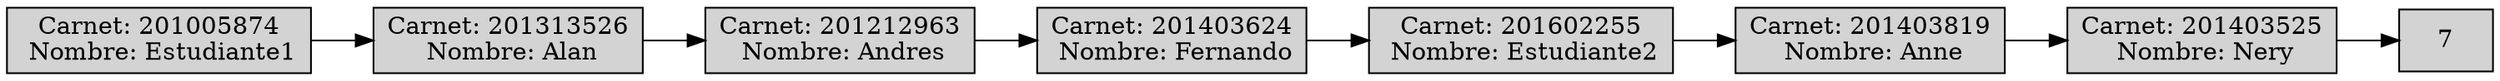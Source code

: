 digraph ARBOLPosorden { 
rankdir=LR
node[shape=record,style=filled] 
"0"[label = "Carnet: 201005874\n Nombre: Estudiante1"]; 
"0" ->"1" 
"1"[label = "Carnet: 201313526\n Nombre: Alan"]; 
"1" ->"2" 
"2"[label = "Carnet: 201212963\n Nombre: Andres"]; 
"2" ->"3" 
"3"[label = "Carnet: 201403624\n Nombre: Fernando"]; 
"3" ->"4" 
"4"[label = "Carnet: 201602255\n Nombre: Estudiante2"]; 
"4" ->"5" 
"5"[label = "Carnet: 201403819\n Nombre: Anne"]; 
"5" ->"6" 
"6"[label = "Carnet: 201403525\n Nombre: Nery"]; 
"6" ->"7" 

}